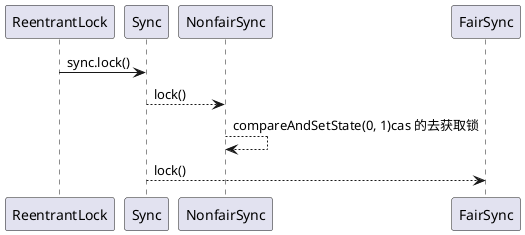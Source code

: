 @startuml
ReentrantLock -> Sync: sync.lock()
Sync --> NonfairSync: lock()

NonfairSync --> NonfairSync : compareAndSetState(0, 1)cas 的去获取锁
Sync --> FairSync: lock()


@enduml